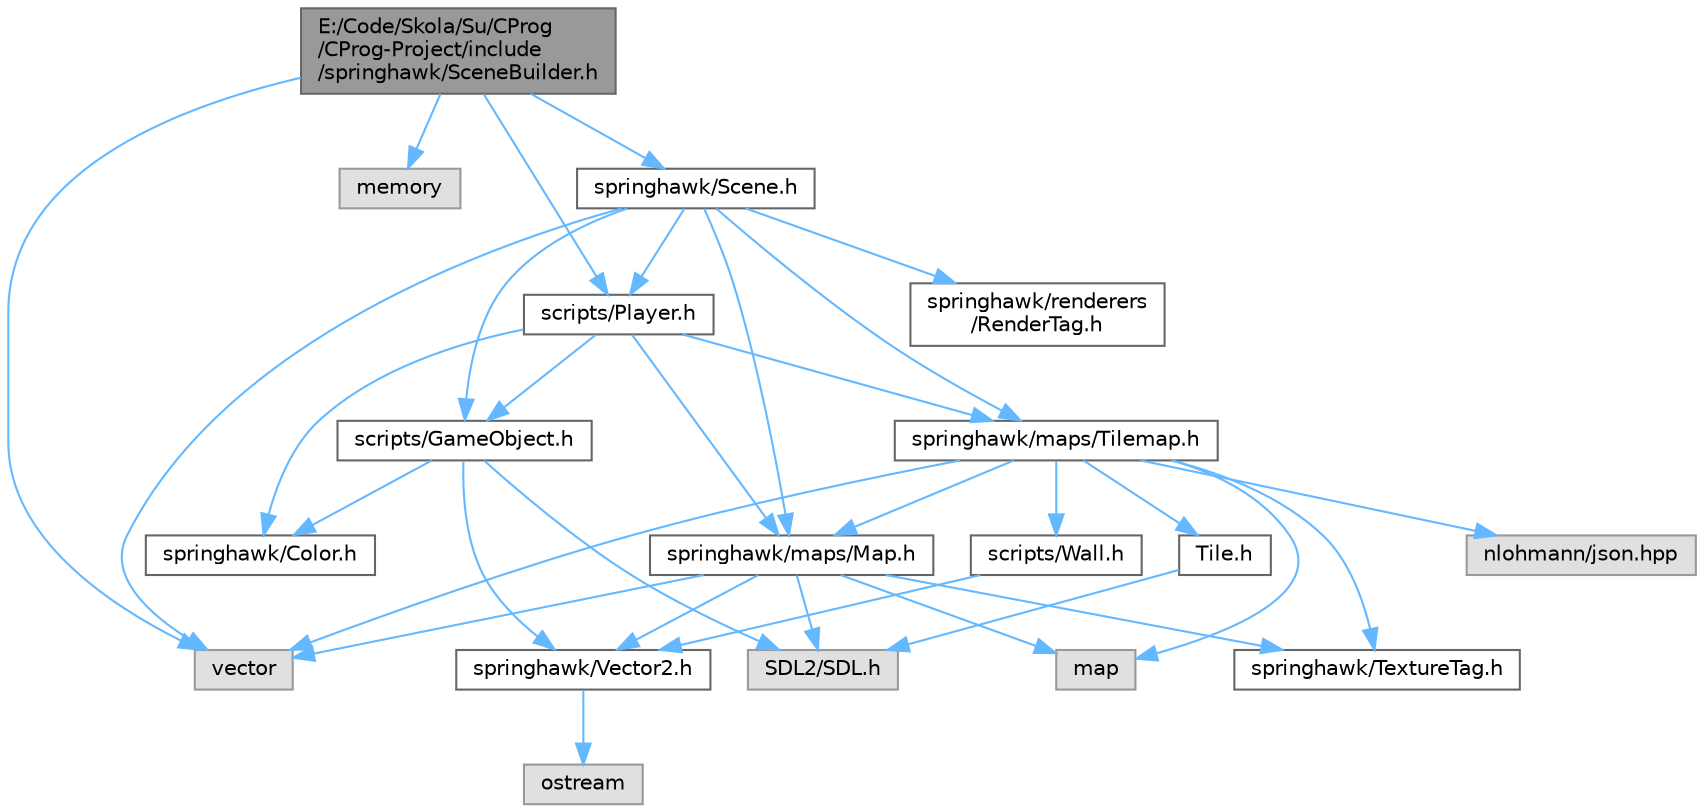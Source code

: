 digraph "E:/Code/Skola/Su/CProg/CProg-Project/include/springhawk/SceneBuilder.h"
{
 // LATEX_PDF_SIZE
  bgcolor="transparent";
  edge [fontname=Helvetica,fontsize=10,labelfontname=Helvetica,labelfontsize=10];
  node [fontname=Helvetica,fontsize=10,shape=box,height=0.2,width=0.4];
  Node1 [id="Node000001",label="E:/Code/Skola/Su/CProg\l/CProg-Project/include\l/springhawk/SceneBuilder.h",height=0.2,width=0.4,color="gray40", fillcolor="grey60", style="filled", fontcolor="black",tooltip=" "];
  Node1 -> Node2 [id="edge33_Node000001_Node000002",color="steelblue1",style="solid",tooltip=" "];
  Node2 [id="Node000002",label="vector",height=0.2,width=0.4,color="grey60", fillcolor="#E0E0E0", style="filled",tooltip=" "];
  Node1 -> Node3 [id="edge34_Node000001_Node000003",color="steelblue1",style="solid",tooltip=" "];
  Node3 [id="Node000003",label="memory",height=0.2,width=0.4,color="grey60", fillcolor="#E0E0E0", style="filled",tooltip=" "];
  Node1 -> Node4 [id="edge35_Node000001_Node000004",color="steelblue1",style="solid",tooltip=" "];
  Node4 [id="Node000004",label="springhawk/Scene.h",height=0.2,width=0.4,color="grey40", fillcolor="white", style="filled",URL="$_scene_8h.html",tooltip=" "];
  Node4 -> Node5 [id="edge36_Node000004_Node000005",color="steelblue1",style="solid",tooltip=" "];
  Node5 [id="Node000005",label="scripts/Player.h",height=0.2,width=0.4,color="grey40", fillcolor="white", style="filled",URL="$_player_8h.html",tooltip=" "];
  Node5 -> Node6 [id="edge37_Node000005_Node000006",color="steelblue1",style="solid",tooltip=" "];
  Node6 [id="Node000006",label="scripts/GameObject.h",height=0.2,width=0.4,color="grey40", fillcolor="white", style="filled",URL="$_game_object_8h.html",tooltip=" "];
  Node6 -> Node7 [id="edge38_Node000006_Node000007",color="steelblue1",style="solid",tooltip=" "];
  Node7 [id="Node000007",label="springhawk/Color.h",height=0.2,width=0.4,color="grey40", fillcolor="white", style="filled",URL="$_color_8h.html",tooltip=" "];
  Node6 -> Node8 [id="edge39_Node000006_Node000008",color="steelblue1",style="solid",tooltip=" "];
  Node8 [id="Node000008",label="springhawk/Vector2.h",height=0.2,width=0.4,color="grey40", fillcolor="white", style="filled",URL="$_vector2_8h.html",tooltip=" "];
  Node8 -> Node9 [id="edge40_Node000008_Node000009",color="steelblue1",style="solid",tooltip=" "];
  Node9 [id="Node000009",label="ostream",height=0.2,width=0.4,color="grey60", fillcolor="#E0E0E0", style="filled",tooltip=" "];
  Node6 -> Node10 [id="edge41_Node000006_Node000010",color="steelblue1",style="solid",tooltip=" "];
  Node10 [id="Node000010",label="SDL2/SDL.h",height=0.2,width=0.4,color="grey60", fillcolor="#E0E0E0", style="filled",tooltip=" "];
  Node5 -> Node7 [id="edge42_Node000005_Node000007",color="steelblue1",style="solid",tooltip=" "];
  Node5 -> Node11 [id="edge43_Node000005_Node000011",color="steelblue1",style="solid",tooltip=" "];
  Node11 [id="Node000011",label="springhawk/maps/Map.h",height=0.2,width=0.4,color="grey40", fillcolor="white", style="filled",URL="$_map_8h.html",tooltip=" "];
  Node11 -> Node12 [id="edge44_Node000011_Node000012",color="steelblue1",style="solid",tooltip=" "];
  Node12 [id="Node000012",label="map",height=0.2,width=0.4,color="grey60", fillcolor="#E0E0E0", style="filled",tooltip=" "];
  Node11 -> Node8 [id="edge45_Node000011_Node000008",color="steelblue1",style="solid",tooltip=" "];
  Node11 -> Node10 [id="edge46_Node000011_Node000010",color="steelblue1",style="solid",tooltip=" "];
  Node11 -> Node2 [id="edge47_Node000011_Node000002",color="steelblue1",style="solid",tooltip=" "];
  Node11 -> Node13 [id="edge48_Node000011_Node000013",color="steelblue1",style="solid",tooltip=" "];
  Node13 [id="Node000013",label="springhawk/TextureTag.h",height=0.2,width=0.4,color="grey40", fillcolor="white", style="filled",URL="$_texture_tag_8h.html",tooltip=" "];
  Node5 -> Node14 [id="edge49_Node000005_Node000014",color="steelblue1",style="solid",tooltip=" "];
  Node14 [id="Node000014",label="springhawk/maps/Tilemap.h",height=0.2,width=0.4,color="grey40", fillcolor="white", style="filled",URL="$_tilemap_8h.html",tooltip=" "];
  Node14 -> Node2 [id="edge50_Node000014_Node000002",color="steelblue1",style="solid",tooltip=" "];
  Node14 -> Node12 [id="edge51_Node000014_Node000012",color="steelblue1",style="solid",tooltip=" "];
  Node14 -> Node11 [id="edge52_Node000014_Node000011",color="steelblue1",style="solid",tooltip=" "];
  Node14 -> Node15 [id="edge53_Node000014_Node000015",color="steelblue1",style="solid",tooltip=" "];
  Node15 [id="Node000015",label="scripts/Wall.h",height=0.2,width=0.4,color="grey40", fillcolor="white", style="filled",URL="$_wall_8h.html",tooltip=" "];
  Node15 -> Node8 [id="edge54_Node000015_Node000008",color="steelblue1",style="solid",tooltip=" "];
  Node14 -> Node16 [id="edge55_Node000014_Node000016",color="steelblue1",style="solid",tooltip=" "];
  Node16 [id="Node000016",label="Tile.h",height=0.2,width=0.4,color="grey40", fillcolor="white", style="filled",URL="$_tile_8h.html",tooltip=" "];
  Node16 -> Node10 [id="edge56_Node000016_Node000010",color="steelblue1",style="solid",tooltip=" "];
  Node14 -> Node13 [id="edge57_Node000014_Node000013",color="steelblue1",style="solid",tooltip=" "];
  Node14 -> Node17 [id="edge58_Node000014_Node000017",color="steelblue1",style="solid",tooltip=" "];
  Node17 [id="Node000017",label="nlohmann/json.hpp",height=0.2,width=0.4,color="grey60", fillcolor="#E0E0E0", style="filled",tooltip=" "];
  Node4 -> Node6 [id="edge59_Node000004_Node000006",color="steelblue1",style="solid",tooltip=" "];
  Node4 -> Node18 [id="edge60_Node000004_Node000018",color="steelblue1",style="solid",tooltip=" "];
  Node18 [id="Node000018",label="springhawk/renderers\l/RenderTag.h",height=0.2,width=0.4,color="grey40", fillcolor="white", style="filled",URL="$_render_tag_8h.html",tooltip=" "];
  Node4 -> Node11 [id="edge61_Node000004_Node000011",color="steelblue1",style="solid",tooltip=" "];
  Node4 -> Node14 [id="edge62_Node000004_Node000014",color="steelblue1",style="solid",tooltip=" "];
  Node4 -> Node2 [id="edge63_Node000004_Node000002",color="steelblue1",style="solid",tooltip=" "];
  Node1 -> Node5 [id="edge64_Node000001_Node000005",color="steelblue1",style="solid",tooltip=" "];
}
